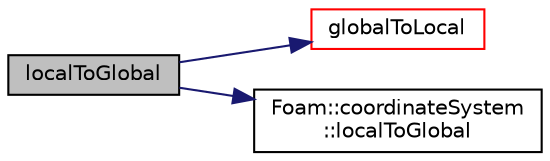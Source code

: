 digraph "localToGlobal"
{
  bgcolor="transparent";
  edge [fontname="Helvetica",fontsize="10",labelfontname="Helvetica",labelfontsize="10"];
  node [fontname="Helvetica",fontsize="10",shape=record];
  rankdir="LR";
  Node28 [label="localToGlobal",height=0.2,width=0.4,color="black", fillcolor="grey75", style="filled", fontcolor="black"];
  Node28 -> Node29 [color="midnightblue",fontsize="10",style="solid",fontname="Helvetica"];
  Node29 [label="globalToLocal",height=0.2,width=0.4,color="red",URL="$a26117.html#a5ae2cf6b12f432dda36ad10921c15295",tooltip="Convert from global Cartesian system to the local coordinate system. "];
  Node28 -> Node31 [color="midnightblue",fontsize="10",style="solid",fontname="Helvetica"];
  Node31 [label="Foam::coordinateSystem\l::localToGlobal",height=0.2,width=0.4,color="black",URL="$a26141.html#a95dc2dcc60d6bf3f30f93cd78fb75214",tooltip="Convert from local coordinate system to the global Cartesian system. "];
}
